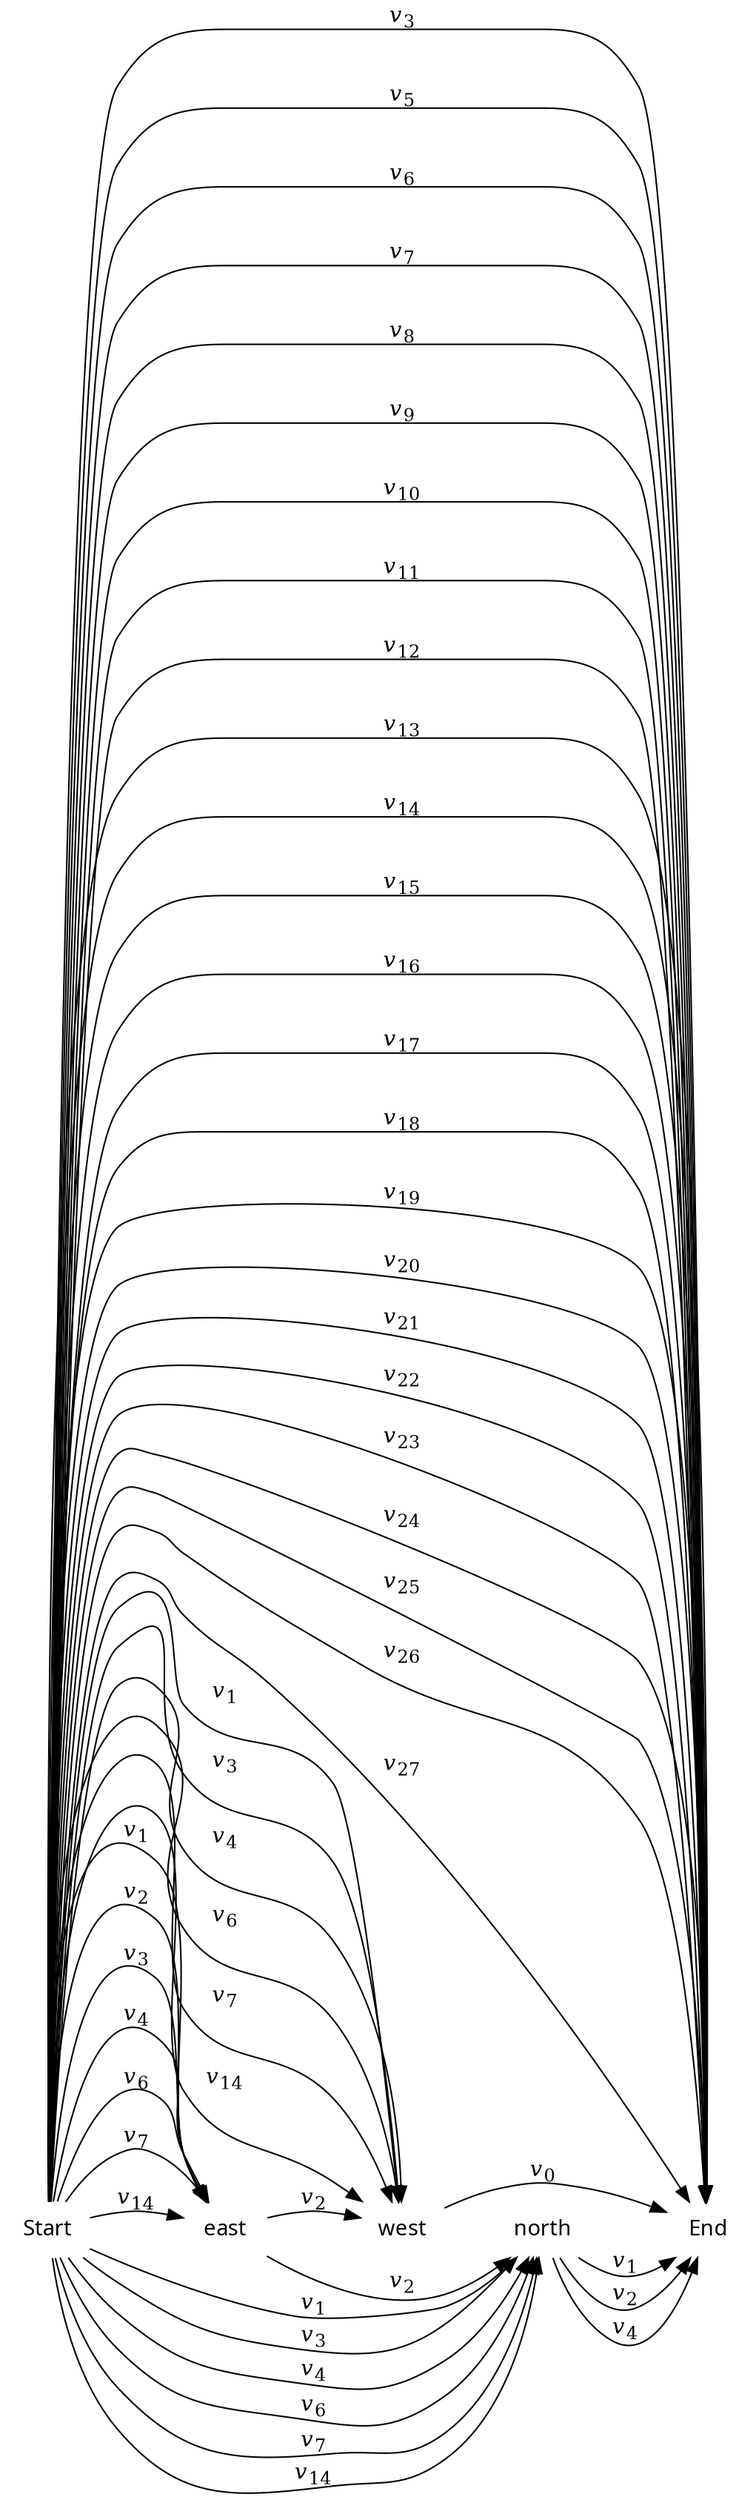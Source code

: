 digraph cat {
rankdir=LR
node [shape=plaintext]
edge [arrowhead=normal]

0 [label="Start",fontname="sans"]
1 [label="east",fontname="sans"]
2 [label="west",fontname="sans"]
3 [label="north",fontname="sans"]
4 [label="End",fontname="sans"]

0 -> 1 [label=<<i>v</i><sub>1</sub>>]
0 -> 2 [label=<<i>v</i><sub>1</sub>>]
0 -> 3 [label=<<i>v</i><sub>1</sub>>]
0 -> 1 [label=<<i>v</i><sub>2</sub>>]
0 -> 1 [label=<<i>v</i><sub>3</sub>>]
0 -> 2 [label=<<i>v</i><sub>3</sub>>]
0 -> 3 [label=<<i>v</i><sub>3</sub>>]
0 -> 4 [label=<<i>v</i><sub>3</sub>>]
0 -> 1 [label=<<i>v</i><sub>4</sub>>]
0 -> 2 [label=<<i>v</i><sub>4</sub>>]
0 -> 3 [label=<<i>v</i><sub>4</sub>>]
0 -> 4 [label=<<i>v</i><sub>5</sub>>]
0 -> 1 [label=<<i>v</i><sub>6</sub>>]
0 -> 2 [label=<<i>v</i><sub>6</sub>>]
0 -> 3 [label=<<i>v</i><sub>6</sub>>]
0 -> 4 [label=<<i>v</i><sub>6</sub>>]
0 -> 1 [label=<<i>v</i><sub>7</sub>>]
0 -> 2 [label=<<i>v</i><sub>7</sub>>]
0 -> 3 [label=<<i>v</i><sub>7</sub>>]
0 -> 4 [label=<<i>v</i><sub>7</sub>>]
0 -> 4 [label=<<i>v</i><sub>8</sub>>]
0 -> 4 [label=<<i>v</i><sub>9</sub>>]
0 -> 4 [label=<<i>v</i><sub>10</sub>>]
0 -> 4 [label=<<i>v</i><sub>11</sub>>]
0 -> 4 [label=<<i>v</i><sub>12</sub>>]
0 -> 4 [label=<<i>v</i><sub>13</sub>>]
0 -> 1 [label=<<i>v</i><sub>14</sub>>]
0 -> 2 [label=<<i>v</i><sub>14</sub>>]
0 -> 3 [label=<<i>v</i><sub>14</sub>>]
0 -> 4 [label=<<i>v</i><sub>14</sub>>]
0 -> 4 [label=<<i>v</i><sub>15</sub>>]
0 -> 4 [label=<<i>v</i><sub>16</sub>>]
0 -> 4 [label=<<i>v</i><sub>17</sub>>]
0 -> 4 [label=<<i>v</i><sub>18</sub>>]
0 -> 4 [label=<<i>v</i><sub>19</sub>>]
0 -> 4 [label=<<i>v</i><sub>20</sub>>]
0 -> 4 [label=<<i>v</i><sub>21</sub>>]
0 -> 4 [label=<<i>v</i><sub>22</sub>>]
0 -> 4 [label=<<i>v</i><sub>23</sub>>]
0 -> 4 [label=<<i>v</i><sub>24</sub>>]
0 -> 4 [label=<<i>v</i><sub>25</sub>>]
0 -> 4 [label=<<i>v</i><sub>26</sub>>]
0 -> 4 [label=<<i>v</i><sub>27</sub>>]
1 -> 2 [label=<<i>v</i><sub>2</sub>>]
1 -> 3 [label=<<i>v</i><sub>2</sub>>]
2 -> 4 [label=<<i>v</i><sub>0</sub>>]
3 -> 4 [label=<<i>v</i><sub>1</sub>>]
3 -> 4 [label=<<i>v</i><sub>2</sub>>]
3 -> 4 [label=<<i>v</i><sub>4</sub>>]

# To line up the actions
0 -> 1 [weight=100,style=invis]
1 -> 2 [weight=100,style=invis]
2 -> 3 [weight=100,style=invis]
3 -> 4 [weight=100,style=invis]
}
